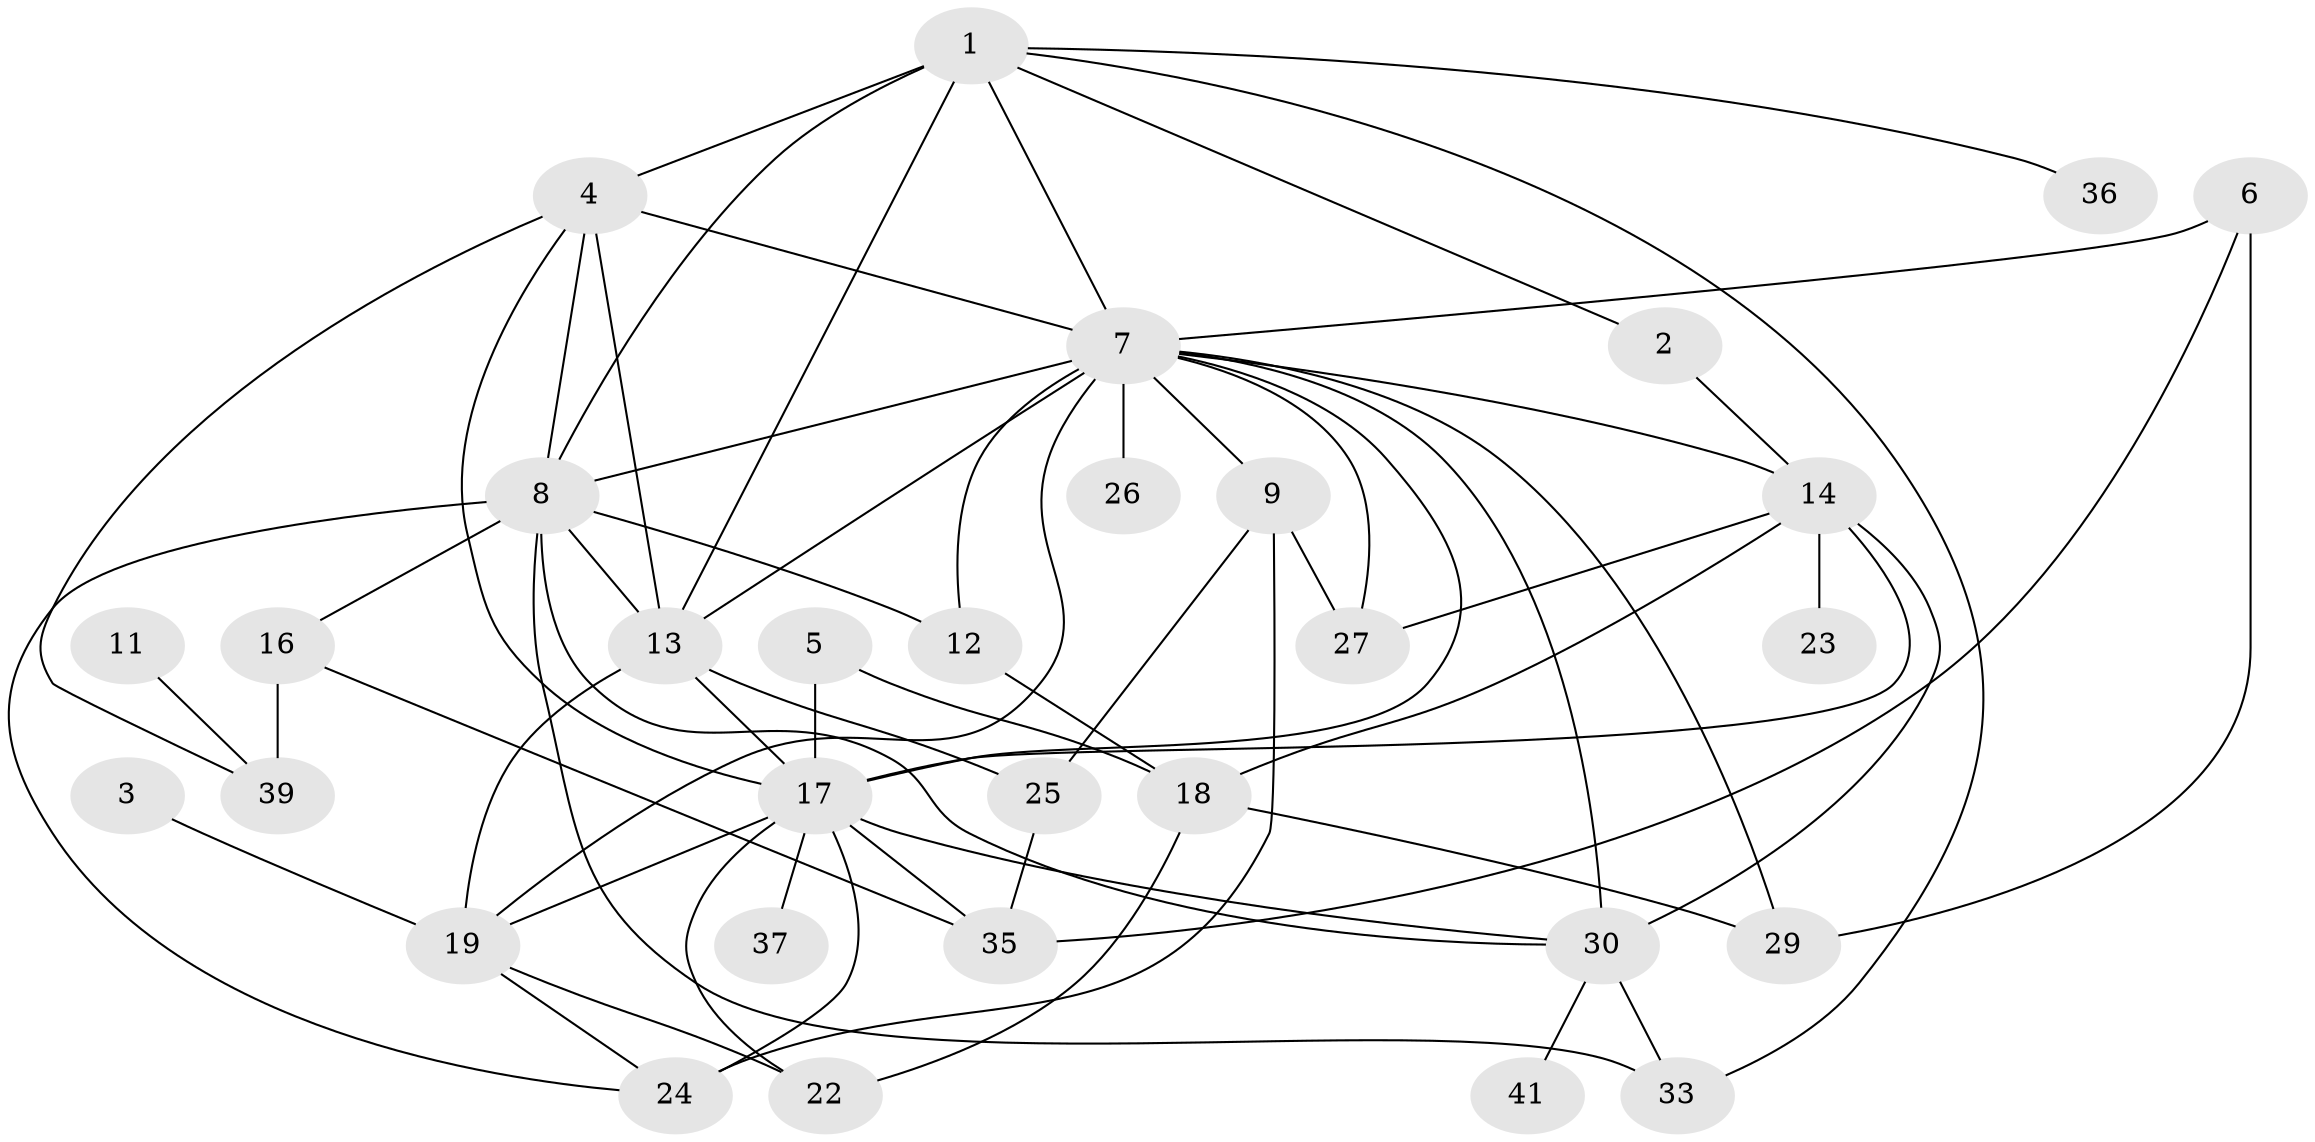 // original degree distribution, {1: 0.16901408450704225, 2: 0.23943661971830985, 3: 0.2676056338028169, 5: 0.06338028169014084, 0: 0.07746478873239436, 4: 0.11971830985915492, 6: 0.04225352112676056, 7: 0.02112676056338028}
// Generated by graph-tools (version 1.1) at 2025/48/03/04/25 22:48:21]
// undirected, 31 vertices, 64 edges
graph export_dot {
  node [color=gray90,style=filled];
  1;
  2;
  3;
  4;
  5;
  6;
  7;
  8;
  9;
  11;
  12;
  13;
  14;
  16;
  17;
  18;
  19;
  22;
  23;
  24;
  25;
  26;
  27;
  29;
  30;
  33;
  35;
  36;
  37;
  39;
  41;
  1 -- 2 [weight=1.0];
  1 -- 4 [weight=1.0];
  1 -- 7 [weight=3.0];
  1 -- 8 [weight=3.0];
  1 -- 13 [weight=2.0];
  1 -- 33 [weight=1.0];
  1 -- 36 [weight=1.0];
  2 -- 14 [weight=1.0];
  3 -- 19 [weight=1.0];
  4 -- 7 [weight=2.0];
  4 -- 8 [weight=1.0];
  4 -- 13 [weight=2.0];
  4 -- 17 [weight=1.0];
  4 -- 39 [weight=3.0];
  5 -- 17 [weight=2.0];
  5 -- 18 [weight=1.0];
  6 -- 7 [weight=1.0];
  6 -- 29 [weight=1.0];
  6 -- 35 [weight=1.0];
  7 -- 8 [weight=3.0];
  7 -- 9 [weight=2.0];
  7 -- 12 [weight=1.0];
  7 -- 13 [weight=1.0];
  7 -- 14 [weight=1.0];
  7 -- 17 [weight=4.0];
  7 -- 19 [weight=2.0];
  7 -- 26 [weight=1.0];
  7 -- 27 [weight=2.0];
  7 -- 29 [weight=1.0];
  7 -- 30 [weight=1.0];
  8 -- 12 [weight=1.0];
  8 -- 13 [weight=1.0];
  8 -- 16 [weight=2.0];
  8 -- 24 [weight=1.0];
  8 -- 30 [weight=1.0];
  8 -- 33 [weight=1.0];
  9 -- 24 [weight=2.0];
  9 -- 25 [weight=1.0];
  9 -- 27 [weight=1.0];
  11 -- 39 [weight=1.0];
  12 -- 18 [weight=1.0];
  13 -- 17 [weight=1.0];
  13 -- 19 [weight=2.0];
  13 -- 25 [weight=1.0];
  14 -- 17 [weight=1.0];
  14 -- 18 [weight=1.0];
  14 -- 23 [weight=1.0];
  14 -- 27 [weight=1.0];
  14 -- 30 [weight=1.0];
  16 -- 35 [weight=1.0];
  16 -- 39 [weight=1.0];
  17 -- 19 [weight=1.0];
  17 -- 22 [weight=1.0];
  17 -- 24 [weight=1.0];
  17 -- 30 [weight=1.0];
  17 -- 35 [weight=2.0];
  17 -- 37 [weight=1.0];
  18 -- 22 [weight=1.0];
  18 -- 29 [weight=1.0];
  19 -- 22 [weight=1.0];
  19 -- 24 [weight=1.0];
  25 -- 35 [weight=1.0];
  30 -- 33 [weight=1.0];
  30 -- 41 [weight=1.0];
}
